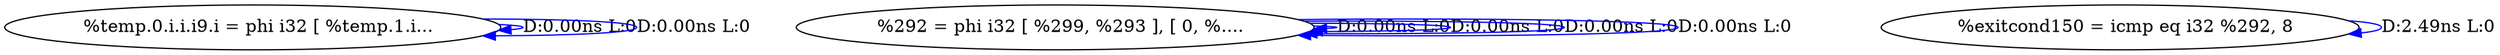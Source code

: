 digraph {
Node0x36ed620[label="  %temp.0.i.i.i9.i = phi i32 [ %temp.1.i..."];
Node0x36ed620 -> Node0x36ed620[label="D:0.00ns L:0",color=blue];
Node0x36ed620 -> Node0x36ed620[label="D:0.00ns L:0",color=blue];
Node0x36ed700[label="  %292 = phi i32 [ %299, %293 ], [ 0, %...."];
Node0x36ed700 -> Node0x36ed700[label="D:0.00ns L:0",color=blue];
Node0x36ed700 -> Node0x36ed700[label="D:0.00ns L:0",color=blue];
Node0x36ed700 -> Node0x36ed700[label="D:0.00ns L:0",color=blue];
Node0x36ed700 -> Node0x36ed700[label="D:0.00ns L:0",color=blue];
Node0x36ed7e0[label="  %exitcond150 = icmp eq i32 %292, 8"];
Node0x36ed7e0 -> Node0x36ed7e0[label="D:2.49ns L:0",color=blue];
}
